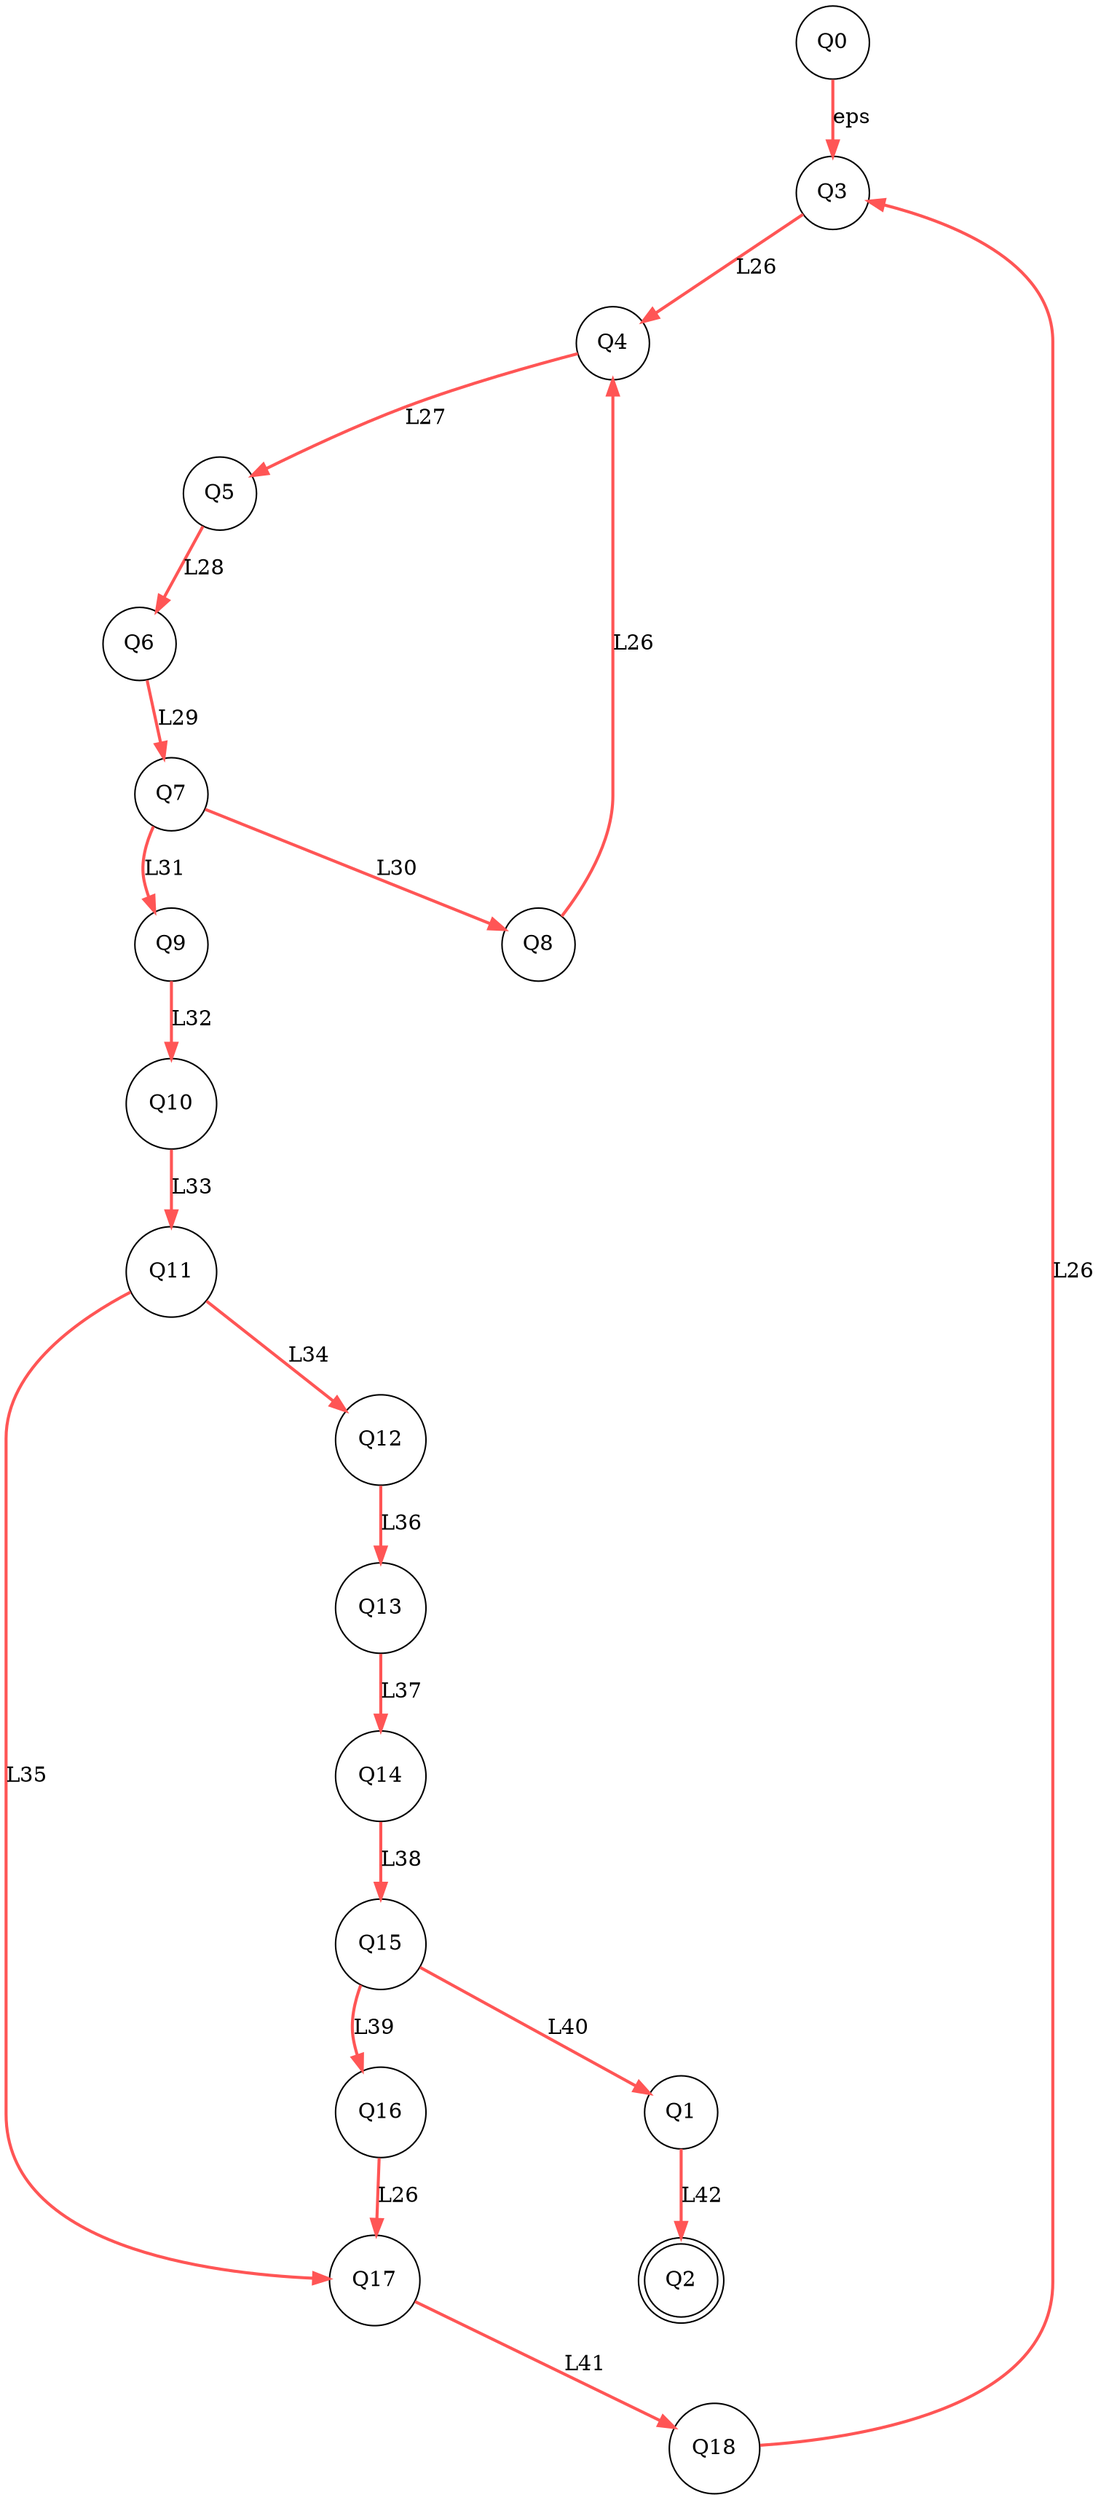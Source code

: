 digraph G {
  nodesep = 2.0;
  edge [color="#ff5555"];
  Q0 -> Q3 [style=bold,label="eps"];
  Q1 -> Q2 [style=bold,label="L42"];
  Q3 -> Q4 [style=bold,label="L26"];
  Q4 -> Q5 [style=bold,label="L27"];
  Q5 -> Q6 [style=bold,label="L28"];
  Q6 -> Q7 [style=bold,label="L29"];
  Q7 -> Q8 [style=bold,label="L30"];
  Q7 -> Q9 [style=bold,label="L31"];
  Q8 -> Q4 [style=bold,label="L26"];
  Q9 -> Q10 [style=bold,label="L32"];
  Q10 -> Q11 [style=bold,label="L33"];
  Q11 -> Q12 [style=bold,label="L34"];
  Q11 -> Q17 [style=bold,label="L35"];
  Q12 -> Q13 [style=bold,label="L36"];
  Q13 -> Q14 [style=bold,label="L37"];
  Q14 -> Q15 [style=bold,label="L38"];
  Q15 -> Q16 [style=bold,label="L39"];
  Q15 -> Q1 [style=bold,label="L40"];
  Q16 -> Q17 [style=bold,label="L26"];
  Q17 -> Q18 [style=bold,label="L41"];
  Q18 -> Q3 [style=bold,label="L26"];
  Q0 [shape=circle];
  Q1 [shape=circle];
  Q2 [shape=circle,peripheries=2];
  Q3 [shape=circle];
  Q4 [shape=circle];
  Q5 [shape=circle];
  Q6 [shape=circle];
  Q7 [shape=circle];
  Q8 [shape=circle];
  Q9 [shape=circle];
  Q10 [shape=circle];
  Q11 [shape=circle];
  Q12 [shape=circle];
  Q13 [shape=circle];
  Q14 [shape=circle];
  Q15 [shape=circle];
  Q16 [shape=circle];
  Q17 [shape=circle];
  Q18 [shape=circle];
}
